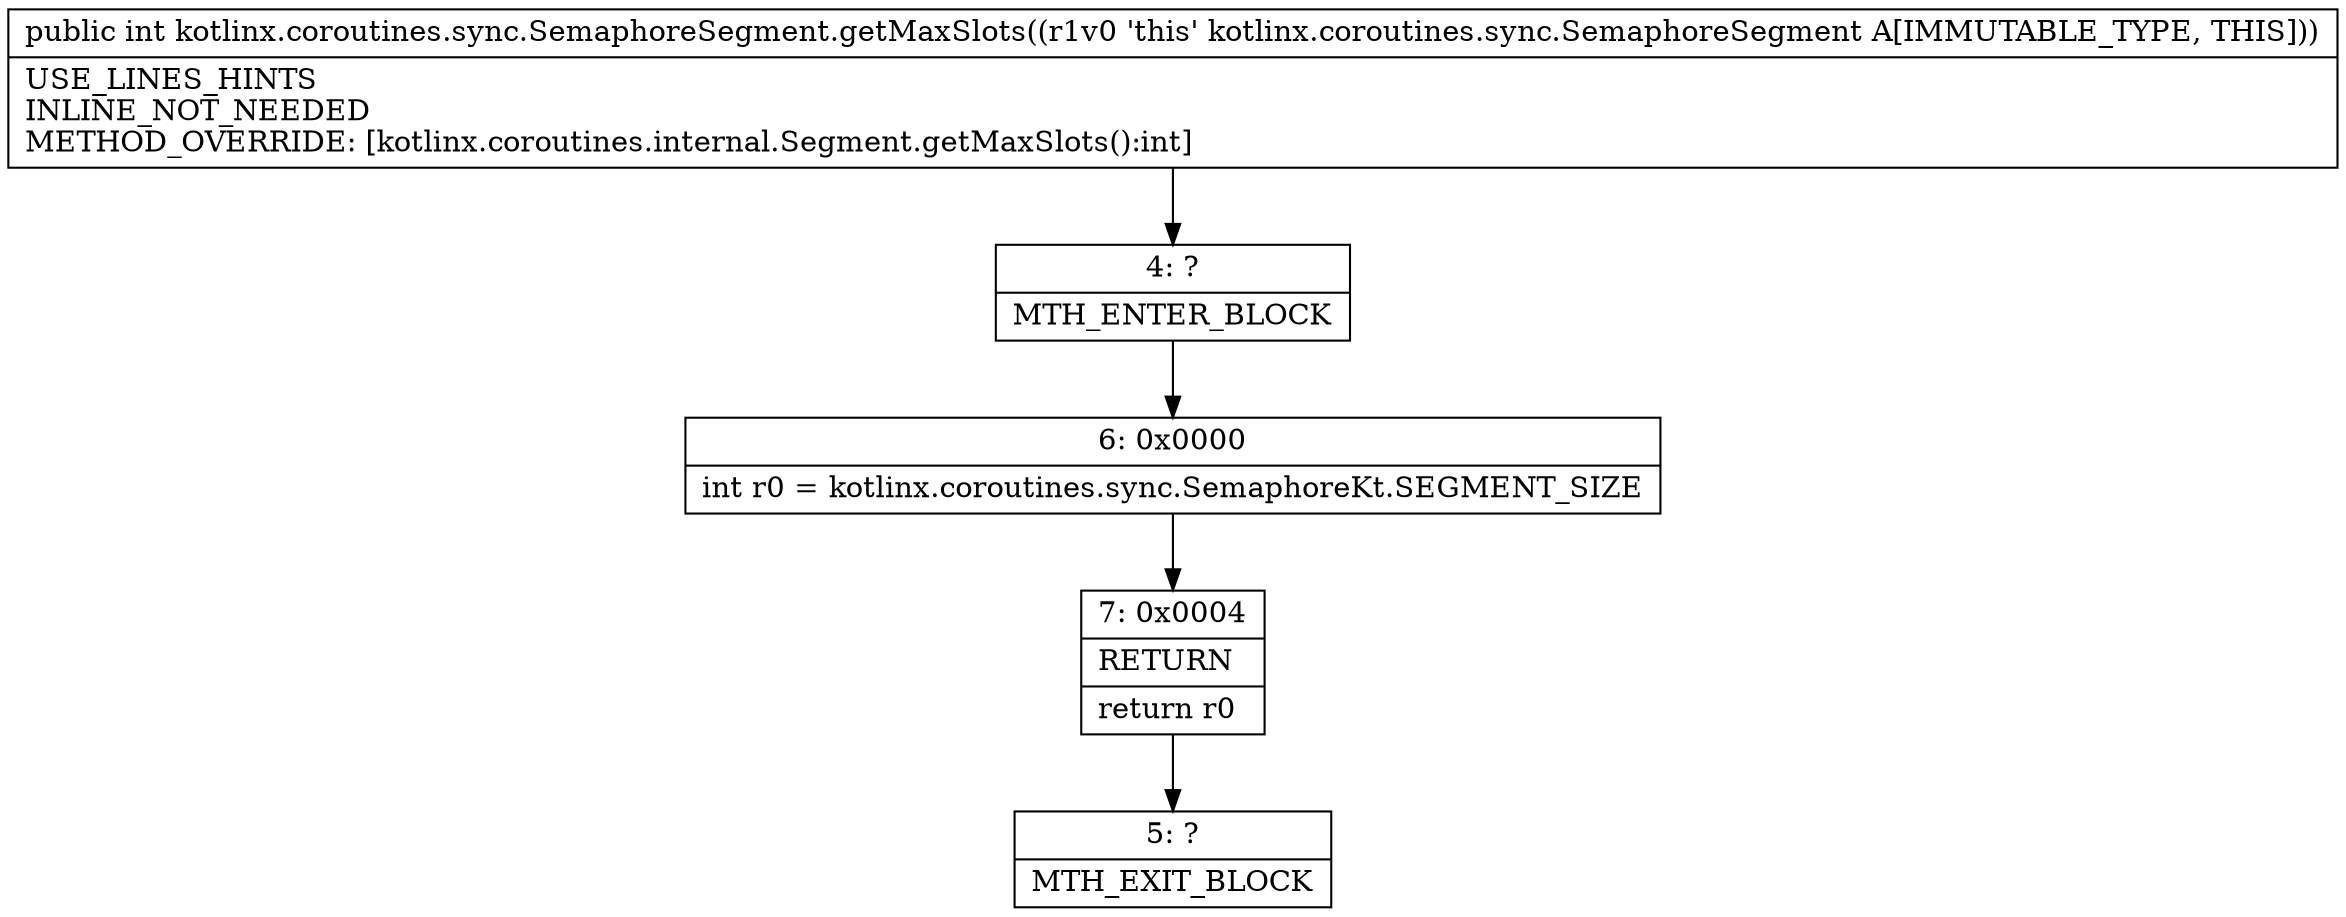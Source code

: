 digraph "CFG forkotlinx.coroutines.sync.SemaphoreSegment.getMaxSlots()I" {
Node_4 [shape=record,label="{4\:\ ?|MTH_ENTER_BLOCK\l}"];
Node_6 [shape=record,label="{6\:\ 0x0000|int r0 = kotlinx.coroutines.sync.SemaphoreKt.SEGMENT_SIZE\l}"];
Node_7 [shape=record,label="{7\:\ 0x0004|RETURN\l|return r0\l}"];
Node_5 [shape=record,label="{5\:\ ?|MTH_EXIT_BLOCK\l}"];
MethodNode[shape=record,label="{public int kotlinx.coroutines.sync.SemaphoreSegment.getMaxSlots((r1v0 'this' kotlinx.coroutines.sync.SemaphoreSegment A[IMMUTABLE_TYPE, THIS]))  | USE_LINES_HINTS\lINLINE_NOT_NEEDED\lMETHOD_OVERRIDE: [kotlinx.coroutines.internal.Segment.getMaxSlots():int]\l}"];
MethodNode -> Node_4;Node_4 -> Node_6;
Node_6 -> Node_7;
Node_7 -> Node_5;
}

